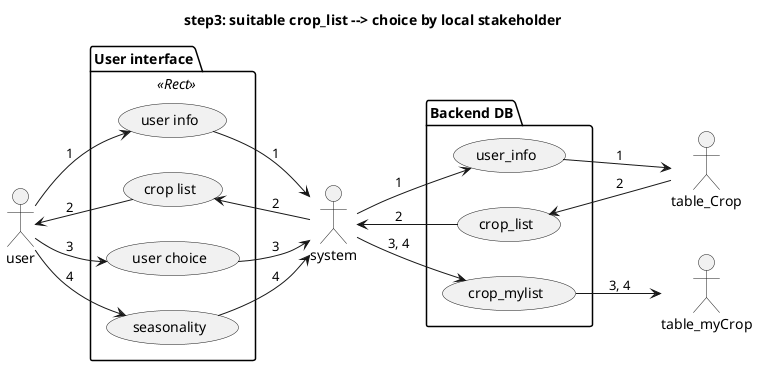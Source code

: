 @startuml
left to right direction

title step3: suitable crop_list --> choice by local stakeholder

actor :user: as user
actor :system: as admin
actor :table_Crop: as table1
actor :table_myCrop: as table2

  package "User interface" <<Rect>> {
      user --> (user info):"1"
      (user info) --> admin:"1"
      user <-- (crop list):"2"
      (crop list) <-- admin:"2"
      user --> (user choice):"3"
      (user choice) --> admin:"3"
      user --> (seasonality):"4"
      (seasonality) --> admin:"4"
  }

  package "Backend DB" {
    admin --> (user_info):"1"
    (user_info) --> table1:"1"
    (crop_list) <-- table1:"2"
    admin <-- (crop_list):"2"
    admin --> (crop_mylist):"3, 4"
    (crop_mylist) --> table2:"3, 4"
  }


@enduml
